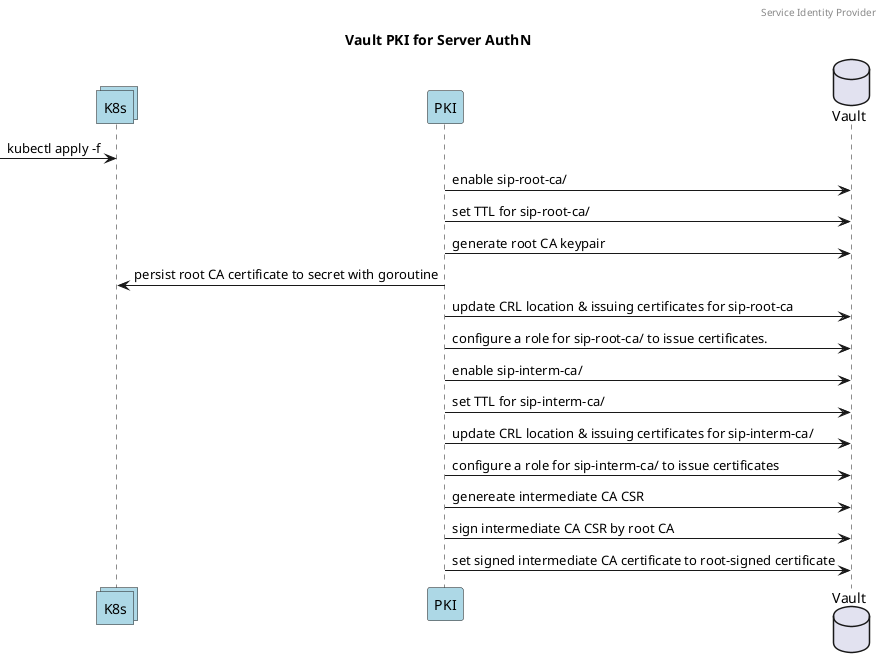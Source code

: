 @startuml Vault-PKI
collections K8s #LightBlue
participant PKI #LightBlue
database Vault 


header Service Identity Provider

title Vault PKI for Server AuthN
-> K8s : kubectl apply -f
PKI -> Vault : enable sip-root-ca/
PKI -> Vault : set TTL for sip-root-ca/
PKI -> Vault : generate root CA keypair
K8s <- PKI : persist root CA certificate to secret with goroutine
PKI -> Vault : update CRL location & issuing certificates for sip-root-ca
PKI -> Vault : configure a role for sip-root-ca/ to issue certificates.
PKI -> Vault : enable sip-interm-ca/
PKI -> Vault : set TTL for sip-interm-ca/
PKI -> Vault : update CRL location & issuing certificates for sip-interm-ca/
PKI -> Vault : configure a role for sip-interm-ca/ to issue certificates
PKI -> Vault : genereate intermediate CA CSR
PKI -> Vault : sign intermediate CA CSR by root CA
PKI -> Vault : set signed intermediate CA certificate to root-signed certificate
@enduml